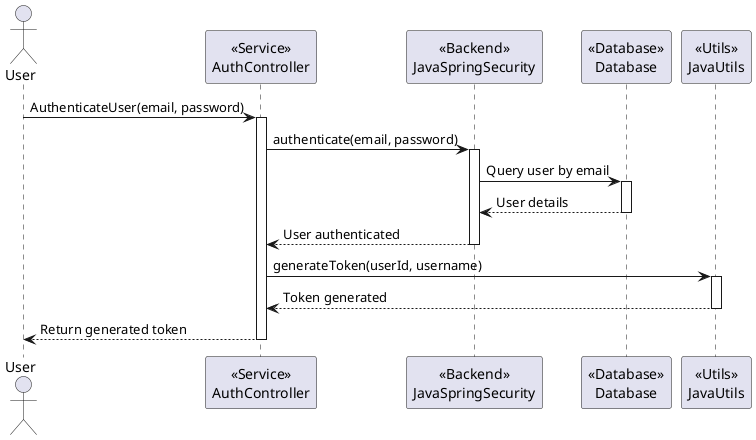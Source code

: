 @startuml

actor User

participant AuthController as "<<Service>>\nAuthController"
participant JavaSpringSecurity as "<<Backend>>\nJavaSpringSecurity"
participant Database as "<<Database>>\nDatabase"
participant JavaUtils as "<<Utils>>\nJavaUtils"

User -> AuthController: AuthenticateUser(email, password)
activate AuthController

AuthController -> JavaSpringSecurity: authenticate(email, password)
activate JavaSpringSecurity

JavaSpringSecurity -> Database: Query user by email
activate Database

Database --> JavaSpringSecurity: User details
deactivate Database

JavaSpringSecurity --> AuthController: User authenticated
deactivate JavaSpringSecurity

AuthController -> JavaUtils: generateToken(userId, username)
activate JavaUtils

JavaUtils --> AuthController: Token generated
deactivate JavaUtils

AuthController --> User: Return generated token
deactivate AuthController

@enduml
